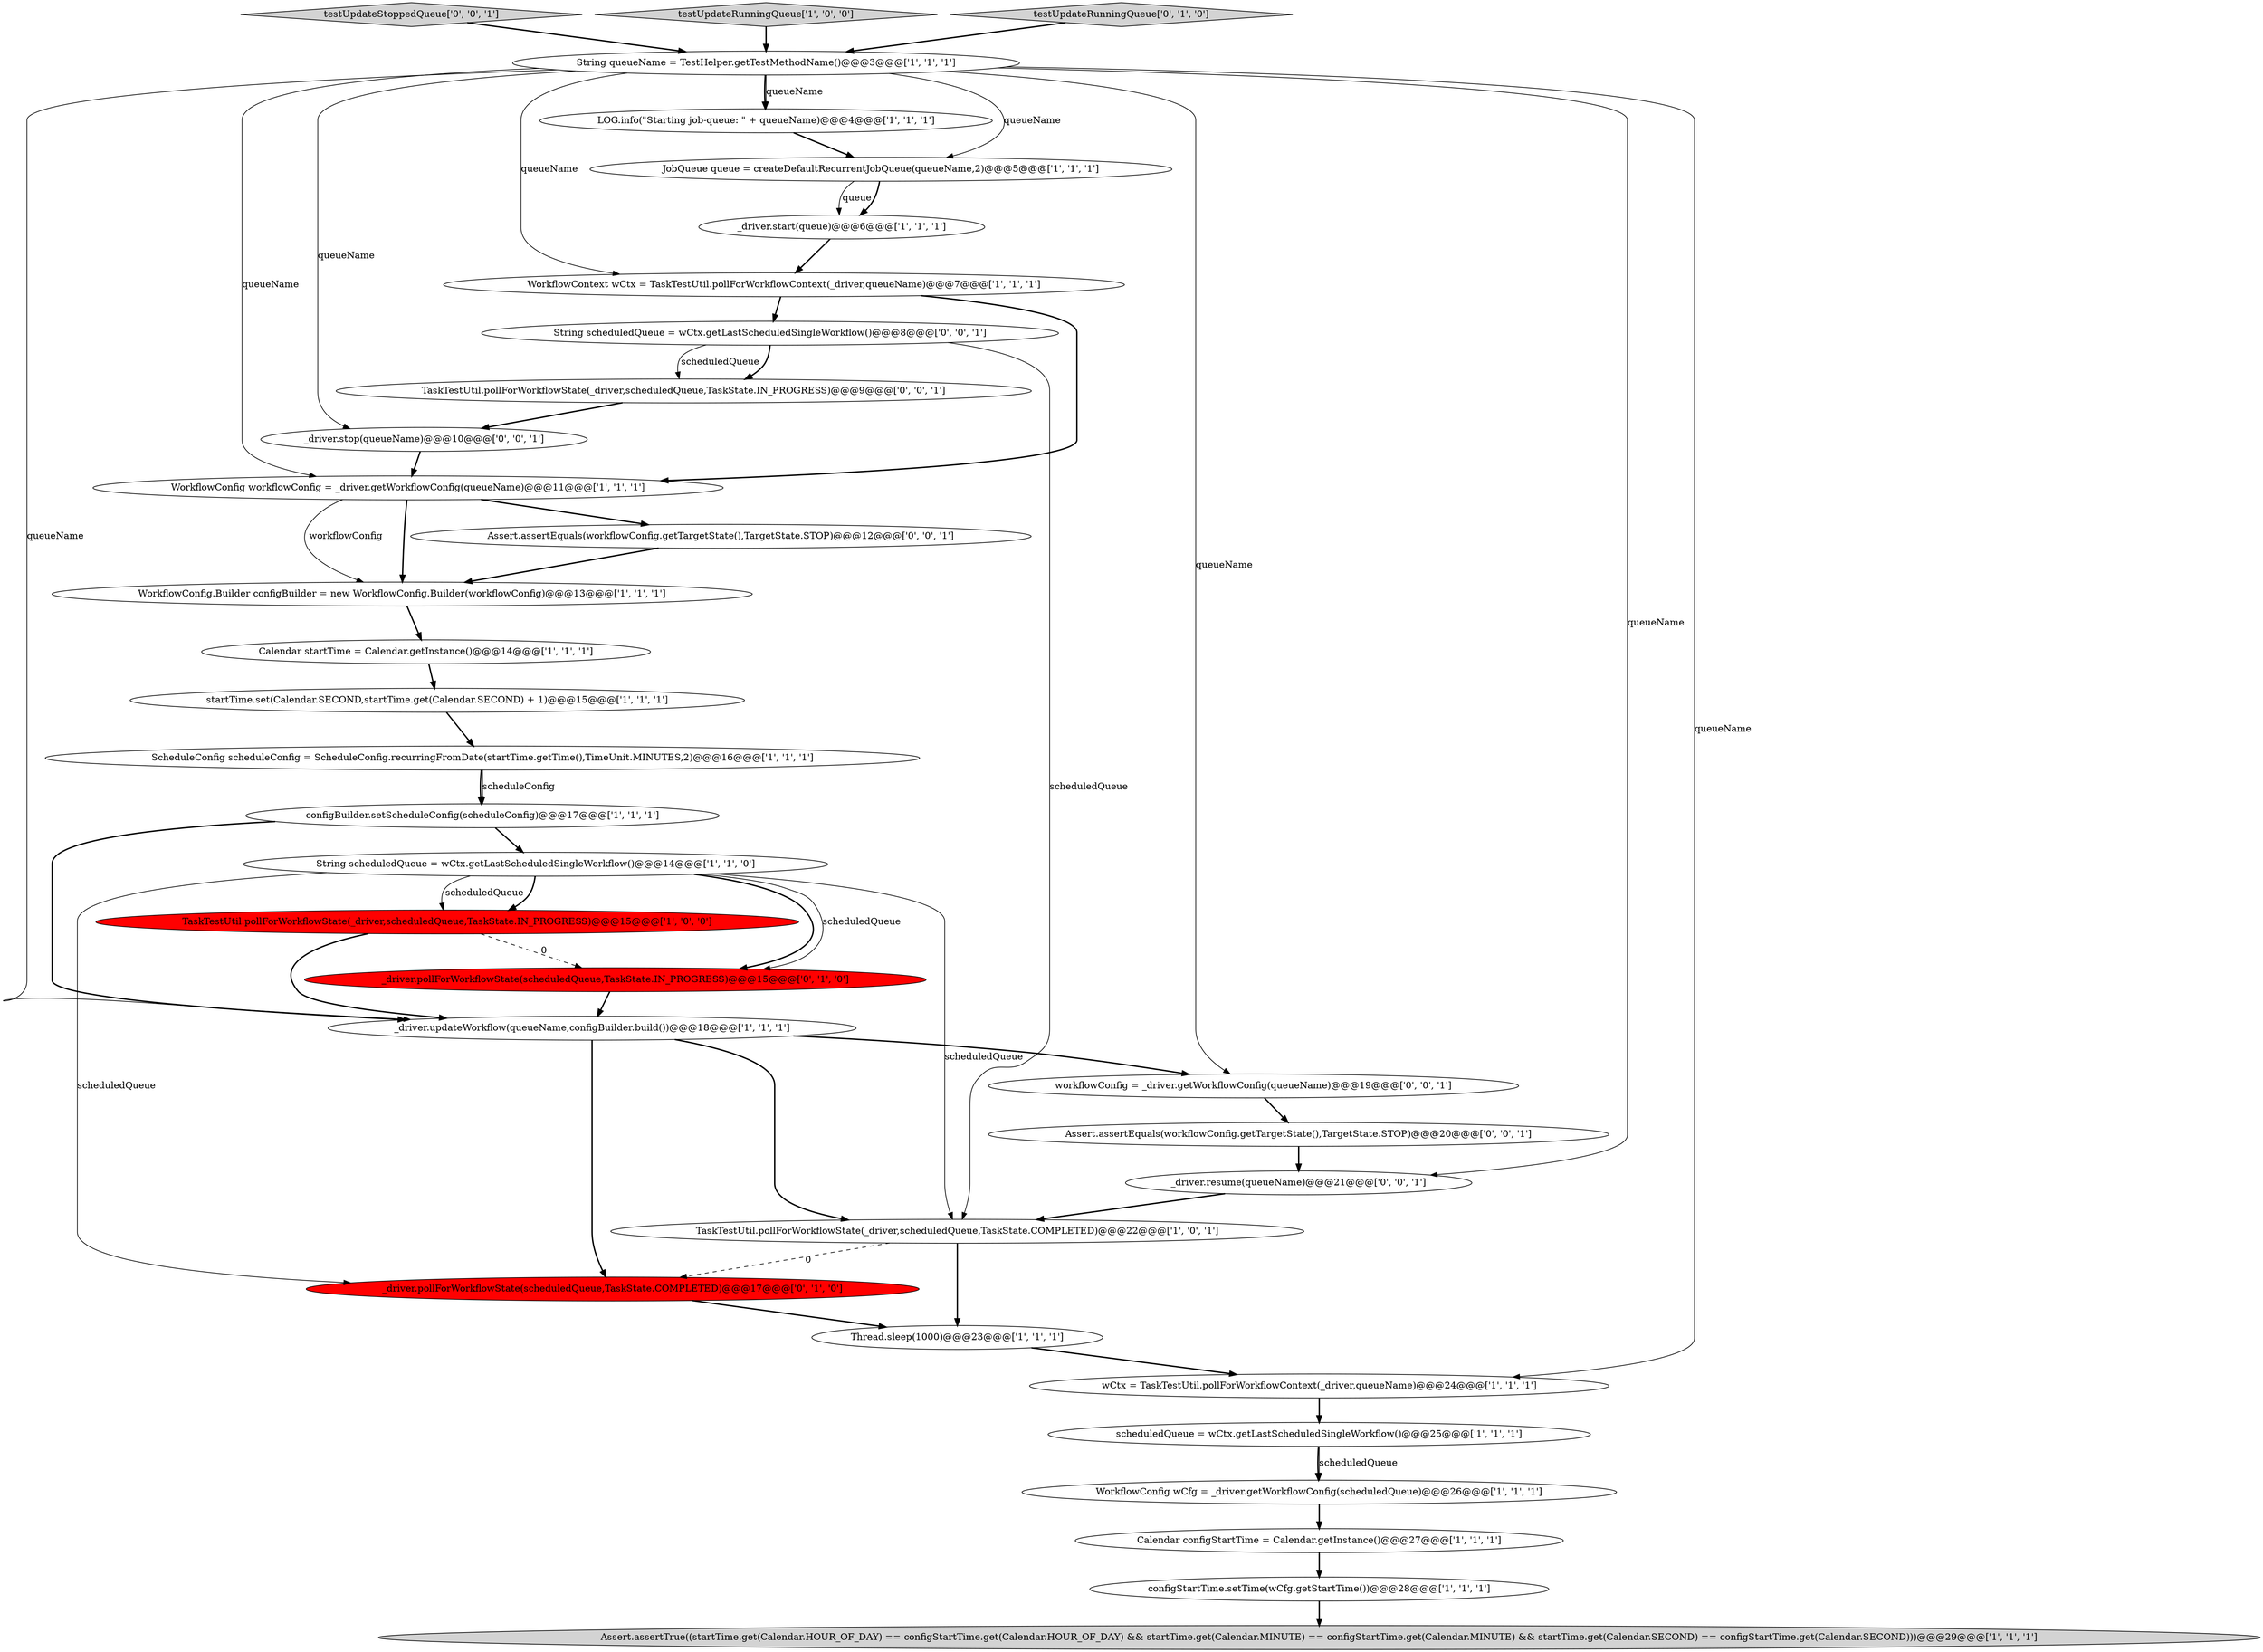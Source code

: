 digraph {
4 [style = filled, label = "WorkflowConfig.Builder configBuilder = new WorkflowConfig.Builder(workflowConfig)@@@13@@@['1', '1', '1']", fillcolor = white, shape = ellipse image = "AAA0AAABBB1BBB"];
11 [style = filled, label = "JobQueue queue = createDefaultRecurrentJobQueue(queueName,2)@@@5@@@['1', '1', '1']", fillcolor = white, shape = ellipse image = "AAA0AAABBB1BBB"];
32 [style = filled, label = "TaskTestUtil.pollForWorkflowState(_driver,scheduledQueue,TaskState.IN_PROGRESS)@@@9@@@['0', '0', '1']", fillcolor = white, shape = ellipse image = "AAA0AAABBB3BBB"];
27 [style = filled, label = "_driver.stop(queueName)@@@10@@@['0', '0', '1']", fillcolor = white, shape = ellipse image = "AAA0AAABBB3BBB"];
17 [style = filled, label = "Assert.assertTrue((startTime.get(Calendar.HOUR_OF_DAY) == configStartTime.get(Calendar.HOUR_OF_DAY) && startTime.get(Calendar.MINUTE) == configStartTime.get(Calendar.MINUTE) && startTime.get(Calendar.SECOND) == configStartTime.get(Calendar.SECOND)))@@@29@@@['1', '1', '1']", fillcolor = lightgray, shape = ellipse image = "AAA0AAABBB1BBB"];
1 [style = filled, label = "TaskTestUtil.pollForWorkflowState(_driver,scheduledQueue,TaskState.COMPLETED)@@@22@@@['1', '0', '1']", fillcolor = white, shape = ellipse image = "AAA0AAABBB1BBB"];
26 [style = filled, label = "String scheduledQueue = wCtx.getLastScheduledSingleWorkflow()@@@8@@@['0', '0', '1']", fillcolor = white, shape = ellipse image = "AAA0AAABBB3BBB"];
29 [style = filled, label = "testUpdateStoppedQueue['0', '0', '1']", fillcolor = lightgray, shape = diamond image = "AAA0AAABBB3BBB"];
19 [style = filled, label = "Thread.sleep(1000)@@@23@@@['1', '1', '1']", fillcolor = white, shape = ellipse image = "AAA0AAABBB1BBB"];
21 [style = filled, label = "WorkflowConfig workflowConfig = _driver.getWorkflowConfig(queueName)@@@11@@@['1', '1', '1']", fillcolor = white, shape = ellipse image = "AAA0AAABBB1BBB"];
16 [style = filled, label = "scheduledQueue = wCtx.getLastScheduledSingleWorkflow()@@@25@@@['1', '1', '1']", fillcolor = white, shape = ellipse image = "AAA0AAABBB1BBB"];
7 [style = filled, label = "String queueName = TestHelper.getTestMethodName()@@@3@@@['1', '1', '1']", fillcolor = white, shape = ellipse image = "AAA0AAABBB1BBB"];
18 [style = filled, label = "ScheduleConfig scheduleConfig = ScheduleConfig.recurringFromDate(startTime.getTime(),TimeUnit.MINUTES,2)@@@16@@@['1', '1', '1']", fillcolor = white, shape = ellipse image = "AAA0AAABBB1BBB"];
15 [style = filled, label = "configStartTime.setTime(wCfg.getStartTime())@@@28@@@['1', '1', '1']", fillcolor = white, shape = ellipse image = "AAA0AAABBB1BBB"];
0 [style = filled, label = "WorkflowConfig wCfg = _driver.getWorkflowConfig(scheduledQueue)@@@26@@@['1', '1', '1']", fillcolor = white, shape = ellipse image = "AAA0AAABBB1BBB"];
22 [style = filled, label = "wCtx = TaskTestUtil.pollForWorkflowContext(_driver,queueName)@@@24@@@['1', '1', '1']", fillcolor = white, shape = ellipse image = "AAA0AAABBB1BBB"];
24 [style = filled, label = "_driver.pollForWorkflowState(scheduledQueue,TaskState.IN_PROGRESS)@@@15@@@['0', '1', '0']", fillcolor = red, shape = ellipse image = "AAA1AAABBB2BBB"];
3 [style = filled, label = "configBuilder.setScheduleConfig(scheduleConfig)@@@17@@@['1', '1', '1']", fillcolor = white, shape = ellipse image = "AAA0AAABBB1BBB"];
8 [style = filled, label = "LOG.info(\"Starting job-queue: \" + queueName)@@@4@@@['1', '1', '1']", fillcolor = white, shape = ellipse image = "AAA0AAABBB1BBB"];
31 [style = filled, label = "_driver.resume(queueName)@@@21@@@['0', '0', '1']", fillcolor = white, shape = ellipse image = "AAA0AAABBB3BBB"];
28 [style = filled, label = "Assert.assertEquals(workflowConfig.getTargetState(),TargetState.STOP)@@@20@@@['0', '0', '1']", fillcolor = white, shape = ellipse image = "AAA0AAABBB3BBB"];
9 [style = filled, label = "_driver.start(queue)@@@6@@@['1', '1', '1']", fillcolor = white, shape = ellipse image = "AAA0AAABBB1BBB"];
25 [style = filled, label = "_driver.pollForWorkflowState(scheduledQueue,TaskState.COMPLETED)@@@17@@@['0', '1', '0']", fillcolor = red, shape = ellipse image = "AAA1AAABBB2BBB"];
14 [style = filled, label = "Calendar configStartTime = Calendar.getInstance()@@@27@@@['1', '1', '1']", fillcolor = white, shape = ellipse image = "AAA0AAABBB1BBB"];
2 [style = filled, label = "_driver.updateWorkflow(queueName,configBuilder.build())@@@18@@@['1', '1', '1']", fillcolor = white, shape = ellipse image = "AAA0AAABBB1BBB"];
5 [style = filled, label = "testUpdateRunningQueue['1', '0', '0']", fillcolor = lightgray, shape = diamond image = "AAA0AAABBB1BBB"];
13 [style = filled, label = "startTime.set(Calendar.SECOND,startTime.get(Calendar.SECOND) + 1)@@@15@@@['1', '1', '1']", fillcolor = white, shape = ellipse image = "AAA0AAABBB1BBB"];
10 [style = filled, label = "TaskTestUtil.pollForWorkflowState(_driver,scheduledQueue,TaskState.IN_PROGRESS)@@@15@@@['1', '0', '0']", fillcolor = red, shape = ellipse image = "AAA1AAABBB1BBB"];
33 [style = filled, label = "workflowConfig = _driver.getWorkflowConfig(queueName)@@@19@@@['0', '0', '1']", fillcolor = white, shape = ellipse image = "AAA0AAABBB3BBB"];
6 [style = filled, label = "String scheduledQueue = wCtx.getLastScheduledSingleWorkflow()@@@14@@@['1', '1', '0']", fillcolor = white, shape = ellipse image = "AAA0AAABBB1BBB"];
23 [style = filled, label = "testUpdateRunningQueue['0', '1', '0']", fillcolor = lightgray, shape = diamond image = "AAA0AAABBB2BBB"];
12 [style = filled, label = "Calendar startTime = Calendar.getInstance()@@@14@@@['1', '1', '1']", fillcolor = white, shape = ellipse image = "AAA0AAABBB1BBB"];
20 [style = filled, label = "WorkflowContext wCtx = TaskTestUtil.pollForWorkflowContext(_driver,queueName)@@@7@@@['1', '1', '1']", fillcolor = white, shape = ellipse image = "AAA0AAABBB1BBB"];
30 [style = filled, label = "Assert.assertEquals(workflowConfig.getTargetState(),TargetState.STOP)@@@12@@@['0', '0', '1']", fillcolor = white, shape = ellipse image = "AAA0AAABBB3BBB"];
18->3 [style = bold, label=""];
16->0 [style = bold, label=""];
26->32 [style = bold, label=""];
7->8 [style = solid, label="queueName"];
24->2 [style = bold, label=""];
16->0 [style = solid, label="scheduledQueue"];
22->16 [style = bold, label=""];
20->26 [style = bold, label=""];
2->1 [style = bold, label=""];
33->28 [style = bold, label=""];
28->31 [style = bold, label=""];
3->6 [style = bold, label=""];
32->27 [style = bold, label=""];
9->20 [style = bold, label=""];
6->1 [style = solid, label="scheduledQueue"];
6->24 [style = bold, label=""];
11->9 [style = solid, label="queue"];
31->1 [style = bold, label=""];
21->30 [style = bold, label=""];
7->8 [style = bold, label=""];
11->9 [style = bold, label=""];
26->32 [style = solid, label="scheduledQueue"];
20->21 [style = bold, label=""];
12->13 [style = bold, label=""];
7->31 [style = solid, label="queueName"];
0->14 [style = bold, label=""];
15->17 [style = bold, label=""];
7->2 [style = solid, label="queueName"];
3->2 [style = bold, label=""];
21->4 [style = solid, label="workflowConfig"];
7->33 [style = solid, label="queueName"];
26->1 [style = solid, label="scheduledQueue"];
30->4 [style = bold, label=""];
6->10 [style = bold, label=""];
7->27 [style = solid, label="queueName"];
7->22 [style = solid, label="queueName"];
25->19 [style = bold, label=""];
7->11 [style = solid, label="queueName"];
4->12 [style = bold, label=""];
2->33 [style = bold, label=""];
5->7 [style = bold, label=""];
29->7 [style = bold, label=""];
10->2 [style = bold, label=""];
14->15 [style = bold, label=""];
23->7 [style = bold, label=""];
7->21 [style = solid, label="queueName"];
7->20 [style = solid, label="queueName"];
1->19 [style = bold, label=""];
6->25 [style = solid, label="scheduledQueue"];
6->24 [style = solid, label="scheduledQueue"];
8->11 [style = bold, label=""];
18->3 [style = solid, label="scheduleConfig"];
19->22 [style = bold, label=""];
2->25 [style = bold, label=""];
27->21 [style = bold, label=""];
10->24 [style = dashed, label="0"];
1->25 [style = dashed, label="0"];
13->18 [style = bold, label=""];
21->4 [style = bold, label=""];
6->10 [style = solid, label="scheduledQueue"];
}
